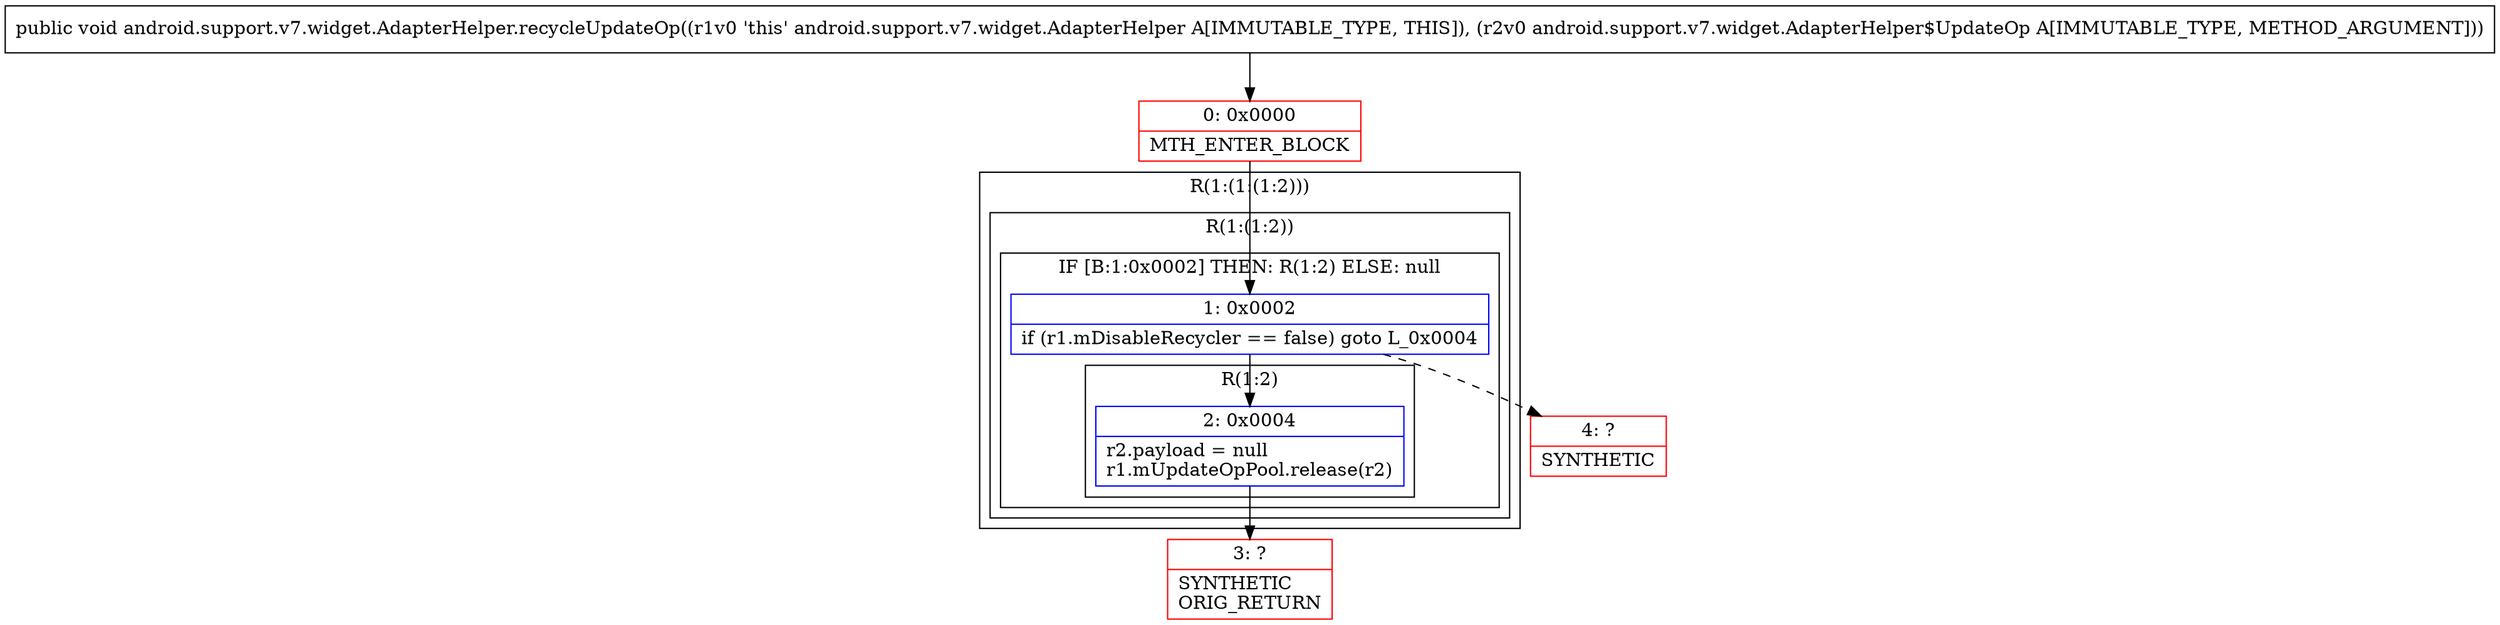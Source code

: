 digraph "CFG forandroid.support.v7.widget.AdapterHelper.recycleUpdateOp(Landroid\/support\/v7\/widget\/AdapterHelper$UpdateOp;)V" {
subgraph cluster_Region_1012922838 {
label = "R(1:(1:(1:2)))";
node [shape=record,color=blue];
subgraph cluster_Region_1706263825 {
label = "R(1:(1:2))";
node [shape=record,color=blue];
subgraph cluster_IfRegion_682111776 {
label = "IF [B:1:0x0002] THEN: R(1:2) ELSE: null";
node [shape=record,color=blue];
Node_1 [shape=record,label="{1\:\ 0x0002|if (r1.mDisableRecycler == false) goto L_0x0004\l}"];
subgraph cluster_Region_738983526 {
label = "R(1:2)";
node [shape=record,color=blue];
Node_2 [shape=record,label="{2\:\ 0x0004|r2.payload = null\lr1.mUpdateOpPool.release(r2)\l}"];
}
}
}
}
Node_0 [shape=record,color=red,label="{0\:\ 0x0000|MTH_ENTER_BLOCK\l}"];
Node_3 [shape=record,color=red,label="{3\:\ ?|SYNTHETIC\lORIG_RETURN\l}"];
Node_4 [shape=record,color=red,label="{4\:\ ?|SYNTHETIC\l}"];
MethodNode[shape=record,label="{public void android.support.v7.widget.AdapterHelper.recycleUpdateOp((r1v0 'this' android.support.v7.widget.AdapterHelper A[IMMUTABLE_TYPE, THIS]), (r2v0 android.support.v7.widget.AdapterHelper$UpdateOp A[IMMUTABLE_TYPE, METHOD_ARGUMENT])) }"];
MethodNode -> Node_0;
Node_1 -> Node_2;
Node_1 -> Node_4[style=dashed];
Node_2 -> Node_3;
Node_0 -> Node_1;
}

